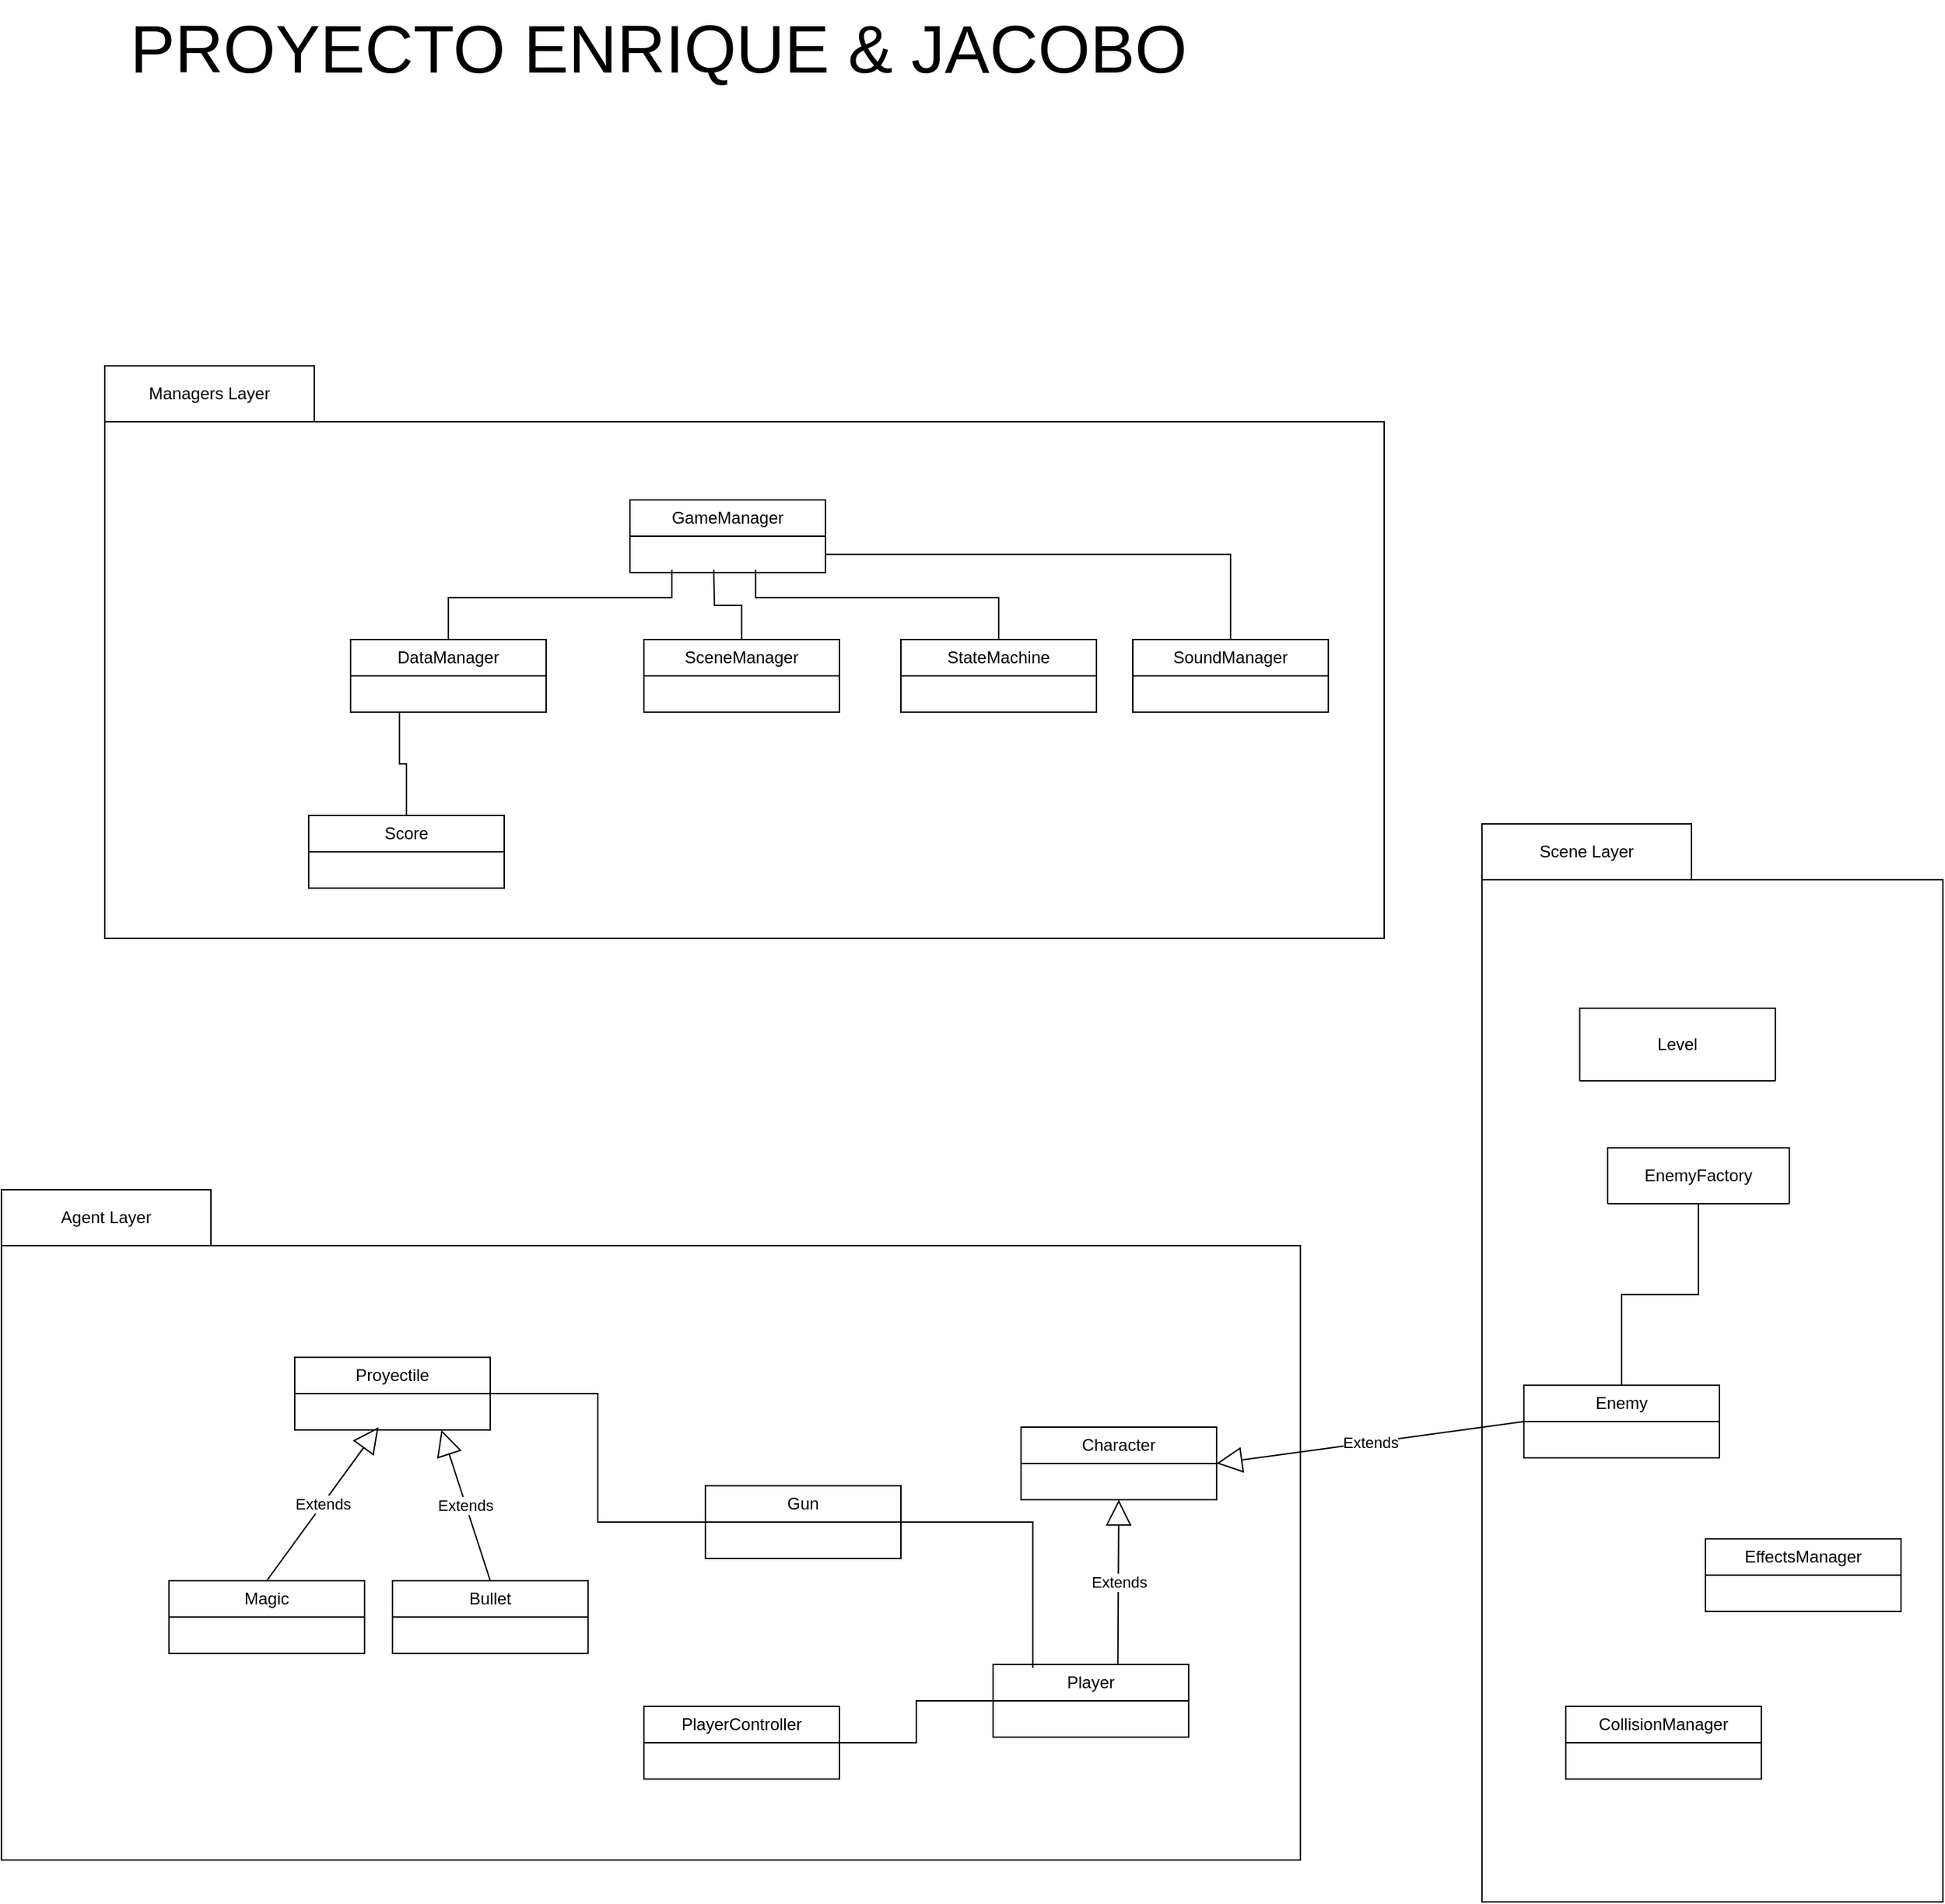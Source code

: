 <mxfile version="24.8.4">
  <diagram name="Página-1" id="SKRLu6_MuARgDEXjkevO">
    <mxGraphModel dx="2501" dy="1907" grid="1" gridSize="10" guides="1" tooltips="1" connect="1" arrows="1" fold="1" page="1" pageScale="1" pageWidth="827" pageHeight="1169" math="0" shadow="0">
      <root>
        <mxCell id="0" />
        <mxCell id="1" parent="0" />
        <mxCell id="TCKFNK1VzcnC_DEqVwrI-56" value="" style="rounded=0;whiteSpace=wrap;html=1;fillColor=none;" parent="1" vertex="1">
          <mxGeometry x="-346" y="-450" width="916" height="370" as="geometry" />
        </mxCell>
        <mxCell id="TCKFNK1VzcnC_DEqVwrI-37" value="" style="rounded=0;whiteSpace=wrap;html=1;fillColor=none;" parent="1" vertex="1">
          <mxGeometry x="-420" y="140" width="930" height="440" as="geometry" />
        </mxCell>
        <mxCell id="TCKFNK1VzcnC_DEqVwrI-40" value="" style="rounded=0;whiteSpace=wrap;html=1;fillColor=none;" parent="1" vertex="1">
          <mxGeometry x="640" y="-122" width="330" height="732" as="geometry" />
        </mxCell>
        <mxCell id="TCKFNK1VzcnC_DEqVwrI-8" value="Level" style="swimlane;fontStyle=0;childLayout=stackLayout;horizontal=1;startSize=52;fillColor=none;horizontalStack=0;resizeParent=1;resizeParentMax=0;resizeLast=0;collapsible=1;marginBottom=0;whiteSpace=wrap;html=1;" parent="1" vertex="1">
          <mxGeometry x="710" y="-30" width="140" height="52" as="geometry" />
        </mxCell>
        <mxCell id="TCKFNK1VzcnC_DEqVwrI-10" value="Enemy" style="swimlane;fontStyle=0;childLayout=stackLayout;horizontal=1;startSize=26;fillColor=none;horizontalStack=0;resizeParent=1;resizeParentMax=0;resizeLast=0;collapsible=1;marginBottom=0;whiteSpace=wrap;html=1;" parent="1" vertex="1">
          <mxGeometry x="670" y="240" width="140" height="52" as="geometry" />
        </mxCell>
        <mxCell id="ENG01ewXfub_soL2wW_B-7" style="edgeStyle=orthogonalEdgeStyle;rounded=0;orthogonalLoop=1;jettySize=auto;html=1;endArrow=none;endFill=0;" parent="1" source="TCKFNK1VzcnC_DEqVwrI-21" target="TCKFNK1VzcnC_DEqVwrI-10" edge="1">
          <mxGeometry relative="1" as="geometry" />
        </mxCell>
        <mxCell id="TCKFNK1VzcnC_DEqVwrI-21" value="&lt;div&gt;EnemyFactory&lt;/div&gt;" style="swimlane;fontStyle=0;childLayout=stackLayout;horizontal=1;startSize=40;fillColor=none;horizontalStack=0;resizeParent=1;resizeParentMax=0;resizeLast=0;collapsible=1;marginBottom=0;whiteSpace=wrap;html=1;" parent="1" vertex="1">
          <mxGeometry x="730" y="70" width="130" height="40" as="geometry">
            <mxRectangle x="770" y="60" width="130" height="40" as="alternateBounds" />
          </mxGeometry>
        </mxCell>
        <mxCell id="TCKFNK1VzcnC_DEqVwrI-25" value="Character" style="swimlane;fontStyle=0;childLayout=stackLayout;horizontal=1;startSize=26;fillColor=none;horizontalStack=0;resizeParent=1;resizeParentMax=0;resizeLast=0;collapsible=1;marginBottom=0;whiteSpace=wrap;html=1;" parent="1" vertex="1">
          <mxGeometry x="310" y="270" width="140" height="52" as="geometry" />
        </mxCell>
        <mxCell id="TCKFNK1VzcnC_DEqVwrI-38" value="Agent Layer" style="html=1;whiteSpace=wrap;" parent="1" vertex="1">
          <mxGeometry x="-420" y="100" width="150" height="40" as="geometry" />
        </mxCell>
        <mxCell id="TCKFNK1VzcnC_DEqVwrI-41" value="Scene Layer" style="html=1;whiteSpace=wrap;" parent="1" vertex="1">
          <mxGeometry x="640" y="-162" width="150" height="40" as="geometry" />
        </mxCell>
        <mxCell id="TCKFNK1VzcnC_DEqVwrI-52" style="edgeStyle=orthogonalEdgeStyle;rounded=0;orthogonalLoop=1;jettySize=auto;html=1;endArrow=none;endFill=0;" parent="1" source="TCKFNK1VzcnC_DEqVwrI-43" edge="1">
          <mxGeometry relative="1" as="geometry">
            <mxPoint x="60" y="-344" as="targetPoint" />
            <Array as="points">
              <mxPoint x="-100" y="-324" />
              <mxPoint x="60" y="-324" />
            </Array>
          </mxGeometry>
        </mxCell>
        <mxCell id="TCKFNK1VzcnC_DEqVwrI-43" value="DataManager" style="swimlane;fontStyle=0;childLayout=stackLayout;horizontal=1;startSize=26;fillColor=none;horizontalStack=0;resizeParent=1;resizeParentMax=0;resizeLast=0;collapsible=1;marginBottom=0;whiteSpace=wrap;html=1;" parent="1" vertex="1">
          <mxGeometry x="-170" y="-294" width="140" height="52" as="geometry" />
        </mxCell>
        <mxCell id="TCKFNK1VzcnC_DEqVwrI-46" style="edgeStyle=orthogonalEdgeStyle;rounded=0;orthogonalLoop=1;jettySize=auto;html=1;entryX=0.25;entryY=1;entryDx=0;entryDy=0;endArrow=none;endFill=0;" parent="1" source="TCKFNK1VzcnC_DEqVwrI-44" target="TCKFNK1VzcnC_DEqVwrI-43" edge="1">
          <mxGeometry relative="1" as="geometry" />
        </mxCell>
        <mxCell id="TCKFNK1VzcnC_DEqVwrI-44" value="Score" style="swimlane;fontStyle=0;childLayout=stackLayout;horizontal=1;startSize=26;fillColor=none;horizontalStack=0;resizeParent=1;resizeParentMax=0;resizeLast=0;collapsible=1;marginBottom=0;whiteSpace=wrap;html=1;" parent="1" vertex="1">
          <mxGeometry x="-200" y="-168" width="140" height="52" as="geometry" />
        </mxCell>
        <mxCell id="TCKFNK1VzcnC_DEqVwrI-53" style="edgeStyle=orthogonalEdgeStyle;rounded=0;orthogonalLoop=1;jettySize=auto;html=1;endArrow=none;endFill=0;" parent="1" source="TCKFNK1VzcnC_DEqVwrI-48" edge="1">
          <mxGeometry relative="1" as="geometry">
            <mxPoint x="90" y="-344" as="targetPoint" />
          </mxGeometry>
        </mxCell>
        <mxCell id="TCKFNK1VzcnC_DEqVwrI-48" value="SceneManager" style="swimlane;fontStyle=0;childLayout=stackLayout;horizontal=1;startSize=26;fillColor=none;horizontalStack=0;resizeParent=1;resizeParentMax=0;resizeLast=0;collapsible=1;marginBottom=0;whiteSpace=wrap;html=1;" parent="1" vertex="1">
          <mxGeometry x="40" y="-294" width="140" height="52" as="geometry" />
        </mxCell>
        <mxCell id="TCKFNK1VzcnC_DEqVwrI-54" style="edgeStyle=orthogonalEdgeStyle;rounded=0;orthogonalLoop=1;jettySize=auto;html=1;endArrow=none;endFill=0;" parent="1" source="TCKFNK1VzcnC_DEqVwrI-49" edge="1">
          <mxGeometry relative="1" as="geometry">
            <mxPoint x="120" y="-344" as="targetPoint" />
            <Array as="points">
              <mxPoint x="294" y="-324" />
              <mxPoint x="120" y="-324" />
            </Array>
          </mxGeometry>
        </mxCell>
        <mxCell id="TCKFNK1VzcnC_DEqVwrI-49" value="StateMachine" style="swimlane;fontStyle=0;childLayout=stackLayout;horizontal=1;startSize=26;fillColor=none;horizontalStack=0;resizeParent=1;resizeParentMax=0;resizeLast=0;collapsible=1;marginBottom=0;whiteSpace=wrap;html=1;" parent="1" vertex="1">
          <mxGeometry x="224" y="-294" width="140" height="52" as="geometry" />
        </mxCell>
        <mxCell id="TCKFNK1VzcnC_DEqVwrI-55" style="edgeStyle=orthogonalEdgeStyle;rounded=0;orthogonalLoop=1;jettySize=auto;html=1;entryX=1;entryY=0.75;entryDx=0;entryDy=0;endArrow=none;endFill=0;" parent="1" source="TCKFNK1VzcnC_DEqVwrI-50" target="TCKFNK1VzcnC_DEqVwrI-51" edge="1">
          <mxGeometry relative="1" as="geometry">
            <Array as="points">
              <mxPoint x="460" y="-355" />
            </Array>
          </mxGeometry>
        </mxCell>
        <mxCell id="TCKFNK1VzcnC_DEqVwrI-50" value="SoundManager" style="swimlane;fontStyle=0;childLayout=stackLayout;horizontal=1;startSize=26;fillColor=none;horizontalStack=0;resizeParent=1;resizeParentMax=0;resizeLast=0;collapsible=1;marginBottom=0;whiteSpace=wrap;html=1;" parent="1" vertex="1">
          <mxGeometry x="390" y="-294" width="140" height="52" as="geometry" />
        </mxCell>
        <mxCell id="TCKFNK1VzcnC_DEqVwrI-51" value="GameManager" style="swimlane;fontStyle=0;childLayout=stackLayout;horizontal=1;startSize=26;fillColor=none;horizontalStack=0;resizeParent=1;resizeParentMax=0;resizeLast=0;collapsible=1;marginBottom=0;whiteSpace=wrap;html=1;" parent="1" vertex="1">
          <mxGeometry x="30" y="-394" width="140" height="52" as="geometry" />
        </mxCell>
        <mxCell id="TCKFNK1VzcnC_DEqVwrI-57" value="Managers Layer" style="html=1;whiteSpace=wrap;" parent="1" vertex="1">
          <mxGeometry x="-346" y="-490" width="150" height="40" as="geometry" />
        </mxCell>
        <mxCell id="i8LpLfV0pfPGF9ZgEP0s-3" value="Player" style="swimlane;fontStyle=0;childLayout=stackLayout;horizontal=1;startSize=26;fillColor=none;horizontalStack=0;resizeParent=1;resizeParentMax=0;resizeLast=0;collapsible=1;marginBottom=0;whiteSpace=wrap;html=1;" parent="1" vertex="1">
          <mxGeometry x="290" y="440" width="140" height="52" as="geometry" />
        </mxCell>
        <mxCell id="i8LpLfV0pfPGF9ZgEP0s-10" value="EffectsManager" style="swimlane;fontStyle=0;childLayout=stackLayout;horizontal=1;startSize=26;fillColor=none;horizontalStack=0;resizeParent=1;resizeParentMax=0;resizeLast=0;collapsible=1;marginBottom=0;whiteSpace=wrap;html=1;" parent="1" vertex="1">
          <mxGeometry x="800" y="350" width="140" height="52" as="geometry" />
        </mxCell>
        <mxCell id="i8LpLfV0pfPGF9ZgEP0s-11" value="CollisionManager" style="swimlane;fontStyle=0;childLayout=stackLayout;horizontal=1;startSize=26;fillColor=none;horizontalStack=0;resizeParent=1;resizeParentMax=0;resizeLast=0;collapsible=1;marginBottom=0;whiteSpace=wrap;html=1;" parent="1" vertex="1">
          <mxGeometry x="700" y="470" width="140" height="52" as="geometry" />
        </mxCell>
        <mxCell id="i8LpLfV0pfPGF9ZgEP0s-12" value="Proyectile" style="swimlane;fontStyle=0;childLayout=stackLayout;horizontal=1;startSize=26;fillColor=none;horizontalStack=0;resizeParent=1;resizeParentMax=0;resizeLast=0;collapsible=1;marginBottom=0;whiteSpace=wrap;html=1;" parent="1" vertex="1">
          <mxGeometry x="-210" y="220" width="140" height="52" as="geometry" />
        </mxCell>
        <mxCell id="i8LpLfV0pfPGF9ZgEP0s-13" value="PlayerController" style="swimlane;fontStyle=0;childLayout=stackLayout;horizontal=1;startSize=26;fillColor=none;horizontalStack=0;resizeParent=1;resizeParentMax=0;resizeLast=0;collapsible=1;marginBottom=0;whiteSpace=wrap;html=1;" parent="1" vertex="1">
          <mxGeometry x="40" y="470" width="140" height="52" as="geometry" />
        </mxCell>
        <mxCell id="i8LpLfV0pfPGF9ZgEP0s-15" style="edgeStyle=orthogonalEdgeStyle;rounded=0;orthogonalLoop=1;jettySize=auto;html=1;endArrow=none;endFill=0;entryX=1;entryY=0.5;entryDx=0;entryDy=0;exitX=0;exitY=0.5;exitDx=0;exitDy=0;" parent="1" source="i8LpLfV0pfPGF9ZgEP0s-3" target="i8LpLfV0pfPGF9ZgEP0s-13" edge="1">
          <mxGeometry relative="1" as="geometry">
            <mxPoint x="680" y="276" as="sourcePoint" />
            <mxPoint x="460" y="306" as="targetPoint" />
          </mxGeometry>
        </mxCell>
        <mxCell id="i8LpLfV0pfPGF9ZgEP0s-16" value="Gun" style="swimlane;fontStyle=0;childLayout=stackLayout;horizontal=1;startSize=26;fillColor=none;horizontalStack=0;resizeParent=1;resizeParentMax=0;resizeLast=0;collapsible=1;marginBottom=0;whiteSpace=wrap;html=1;" parent="1" vertex="1">
          <mxGeometry x="84" y="312" width="140" height="52" as="geometry" />
        </mxCell>
        <mxCell id="i8LpLfV0pfPGF9ZgEP0s-18" style="edgeStyle=orthogonalEdgeStyle;rounded=0;orthogonalLoop=1;jettySize=auto;html=1;endArrow=none;endFill=0;exitX=1;exitY=0.5;exitDx=0;exitDy=0;entryX=0.203;entryY=0.047;entryDx=0;entryDy=0;entryPerimeter=0;" parent="1" source="i8LpLfV0pfPGF9ZgEP0s-16" target="i8LpLfV0pfPGF9ZgEP0s-3" edge="1">
          <mxGeometry relative="1" as="geometry">
            <mxPoint x="390" y="332" as="sourcePoint" />
            <mxPoint x="370" y="450" as="targetPoint" />
          </mxGeometry>
        </mxCell>
        <mxCell id="i8LpLfV0pfPGF9ZgEP0s-20" value="Magic" style="swimlane;fontStyle=0;childLayout=stackLayout;horizontal=1;startSize=26;fillColor=none;horizontalStack=0;resizeParent=1;resizeParentMax=0;resizeLast=0;collapsible=1;marginBottom=0;whiteSpace=wrap;html=1;" parent="1" vertex="1">
          <mxGeometry x="-300" y="380" width="140" height="52" as="geometry" />
        </mxCell>
        <mxCell id="i8LpLfV0pfPGF9ZgEP0s-22" value="Bullet" style="swimlane;fontStyle=0;childLayout=stackLayout;horizontal=1;startSize=26;fillColor=none;horizontalStack=0;resizeParent=1;resizeParentMax=0;resizeLast=0;collapsible=1;marginBottom=0;whiteSpace=wrap;html=1;" parent="1" vertex="1">
          <mxGeometry x="-140" y="380" width="140" height="52" as="geometry" />
        </mxCell>
        <mxCell id="36lolaeUbSaee6-nb28m-3" value="Extends" style="endArrow=block;endSize=16;endFill=0;html=1;rounded=0;exitX=0.5;exitY=0;exitDx=0;exitDy=0;" parent="1" source="i8LpLfV0pfPGF9ZgEP0s-20" edge="1">
          <mxGeometry width="160" relative="1" as="geometry">
            <mxPoint x="-120" y="292" as="sourcePoint" />
            <mxPoint x="-150" y="270" as="targetPoint" />
          </mxGeometry>
        </mxCell>
        <mxCell id="36lolaeUbSaee6-nb28m-4" value="Extends" style="endArrow=block;endSize=16;endFill=0;html=1;rounded=0;exitX=0.5;exitY=0;exitDx=0;exitDy=0;entryX=0.75;entryY=1;entryDx=0;entryDy=0;" parent="1" source="i8LpLfV0pfPGF9ZgEP0s-22" target="i8LpLfV0pfPGF9ZgEP0s-12" edge="1">
          <mxGeometry width="160" relative="1" as="geometry">
            <mxPoint x="-110" y="302" as="sourcePoint" />
            <mxPoint x="-40" y="410" as="targetPoint" />
          </mxGeometry>
        </mxCell>
        <mxCell id="36lolaeUbSaee6-nb28m-5" value="Extends" style="endArrow=block;endSize=16;endFill=0;html=1;rounded=0;exitX=0.638;exitY=-0.01;exitDx=0;exitDy=0;entryX=0.5;entryY=1;entryDx=0;entryDy=0;exitPerimeter=0;" parent="1" source="i8LpLfV0pfPGF9ZgEP0s-3" target="TCKFNK1VzcnC_DEqVwrI-25" edge="1">
          <mxGeometry width="160" relative="1" as="geometry">
            <mxPoint x="-60" y="390" as="sourcePoint" />
            <mxPoint x="-95" y="282" as="targetPoint" />
          </mxGeometry>
        </mxCell>
        <mxCell id="36lolaeUbSaee6-nb28m-6" value="Extends" style="endArrow=block;endSize=16;endFill=0;html=1;rounded=0;exitX=0;exitY=0.5;exitDx=0;exitDy=0;entryX=1;entryY=0.5;entryDx=0;entryDy=0;" parent="1" source="TCKFNK1VzcnC_DEqVwrI-10" target="TCKFNK1VzcnC_DEqVwrI-25" edge="1">
          <mxGeometry width="160" relative="1" as="geometry">
            <mxPoint x="-50" y="400" as="sourcePoint" />
            <mxPoint x="-85" y="292" as="targetPoint" />
          </mxGeometry>
        </mxCell>
        <mxCell id="36lolaeUbSaee6-nb28m-10" style="edgeStyle=orthogonalEdgeStyle;rounded=0;orthogonalLoop=1;jettySize=auto;html=1;entryX=1;entryY=0.5;entryDx=0;entryDy=0;endArrow=none;endFill=0;exitX=0;exitY=0.5;exitDx=0;exitDy=0;" parent="1" source="i8LpLfV0pfPGF9ZgEP0s-16" target="i8LpLfV0pfPGF9ZgEP0s-12" edge="1">
          <mxGeometry relative="1" as="geometry">
            <mxPoint x="-120" y="-158" as="sourcePoint" />
            <mxPoint x="-125" y="-232" as="targetPoint" />
          </mxGeometry>
        </mxCell>
        <mxCell id="rLtjcpFpSSiGD27gfL3j-1" value="&lt;font style=&quot;font-size: 48px;&quot;&gt;PROYECTO ENRIQUE &amp;amp; JACOBO&lt;/font&gt;" style="text;html=1;align=center;verticalAlign=middle;resizable=0;points=[];autosize=1;strokeColor=none;fillColor=none;" vertex="1" parent="1">
          <mxGeometry x="-340" y="-752" width="780" height="70" as="geometry" />
        </mxCell>
      </root>
    </mxGraphModel>
  </diagram>
</mxfile>
